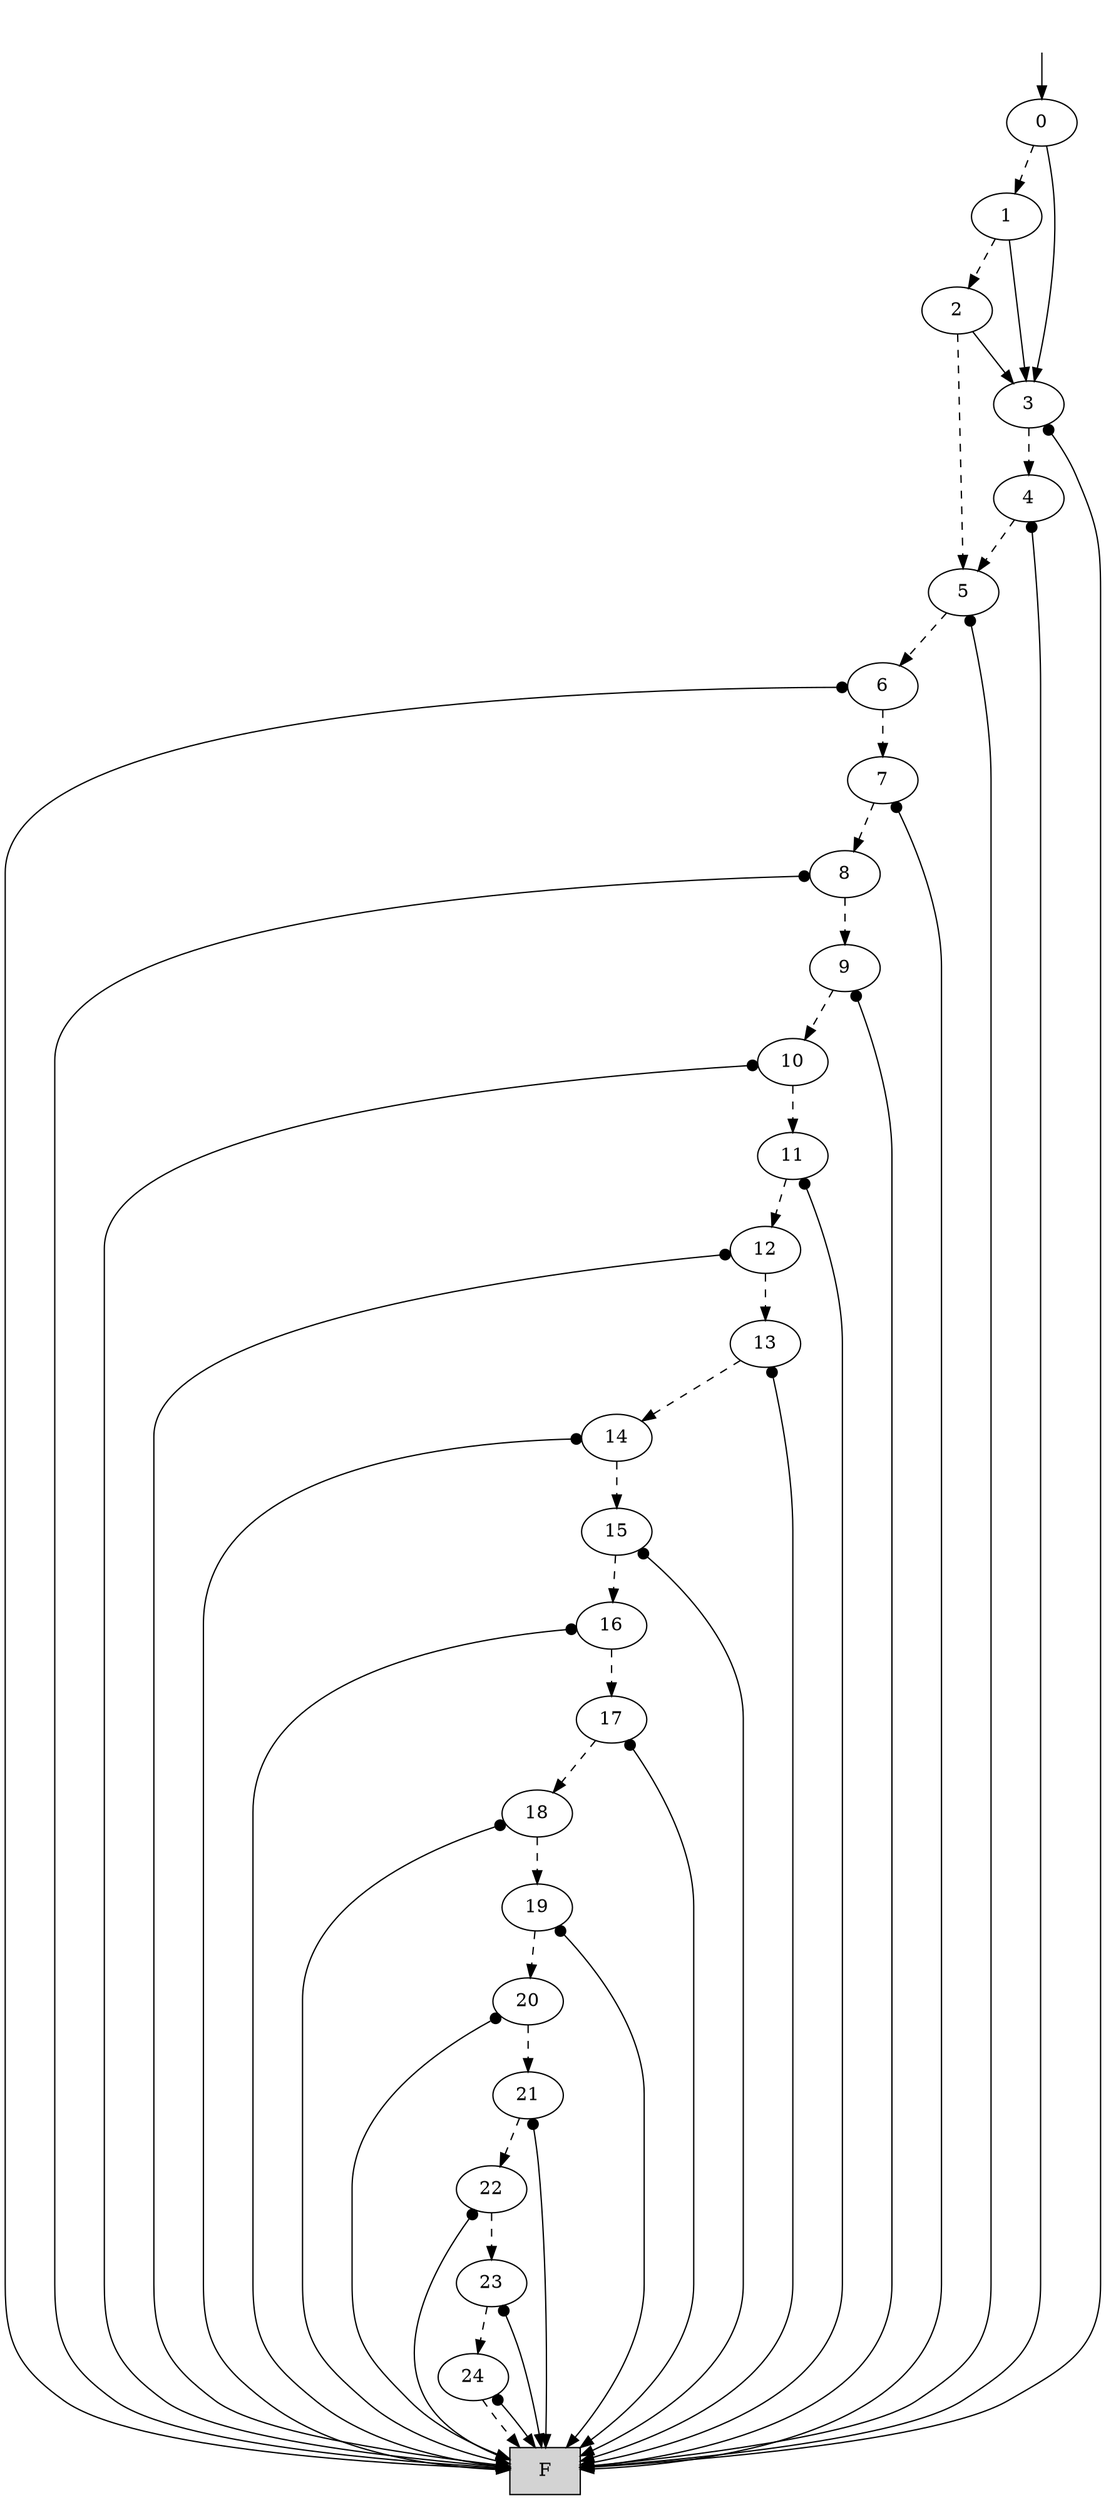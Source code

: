 digraph "DD" {
graph [dpi = 300];
center = true;
edge [dir = forward];
root [style=invis];
root -> 25165924 [style=solid dir=both arrowtail=none];
25165924 [label="0"];
25165923 [label="1"];
25165922 [label="2"];
58720257 [label="5"];
25165921 [label="6"];
41943040 [label="7"];
58720256 [label="8"];
50331648 [label="9"];
25165920 [label="10"];
25165919 [label="11"];
25165918 [label="12"];
25165917 [label="13"];
25165916 [label="14"];
25165915 [label="15"];
25165914 [label="16"];
25165913 [label="17"];
25165912 [label="18"];
25165911 [label="19"];
25165910 [label="20"];
25165909 [label="21"];
25165908 [label="22"];
25165907 [label="23"];
25165848 [label="24"];
0 [shape=box, style=filled, label="F"];
25165848 -> 0 [style=dashed];
25165848 -> 0 [style=solid dir=both arrowtail=dot];
25165907 -> 25165848 [style=dashed];
25165907 -> 0 [style=solid dir=both arrowtail=dot];
25165908 -> 25165907 [style=dashed];
25165908 -> 0 [style=solid dir=both arrowtail=dot];
25165909 -> 25165908 [style=dashed];
25165909 -> 0 [style=solid dir=both arrowtail=dot];
25165910 -> 25165909 [style=dashed];
25165910 -> 0 [style=solid dir=both arrowtail=dot];
25165911 -> 25165910 [style=dashed];
25165911 -> 0 [style=solid dir=both arrowtail=dot];
25165912 -> 25165911 [style=dashed];
25165912 -> 0 [style=solid dir=both arrowtail=dot];
25165913 -> 25165912 [style=dashed];
25165913 -> 0 [style=solid dir=both arrowtail=dot];
25165914 -> 25165913 [style=dashed];
25165914 -> 0 [style=solid dir=both arrowtail=dot];
25165915 -> 25165914 [style=dashed];
25165915 -> 0 [style=solid dir=both arrowtail=dot];
25165916 -> 25165915 [style=dashed];
25165916 -> 0 [style=solid dir=both arrowtail=dot];
25165917 -> 25165916 [style=dashed];
25165917 -> 0 [style=solid dir=both arrowtail=dot];
25165918 -> 25165917 [style=dashed];
25165918 -> 0 [style=solid dir=both arrowtail=dot];
25165919 -> 25165918 [style=dashed];
25165919 -> 0 [style=solid dir=both arrowtail=dot];
25165920 -> 25165919 [style=dashed];
25165920 -> 0 [style=solid dir=both arrowtail=dot];
50331648 -> 25165920 [style=dashed];
50331648 -> 0 [style=solid dir=both arrowtail=dot];
58720256 -> 50331648 [style=dashed];
58720256 -> 0 [style=solid dir=both arrowtail=dot];
41943040 -> 58720256 [style=dashed];
41943040 -> 0 [style=solid dir=both arrowtail=dot];
25165921 -> 41943040 [style=dashed];
25165921 -> 0 [style=solid dir=both arrowtail=dot];
58720257 -> 25165921 [style=dashed];
58720257 -> 0 [style=solid dir=both arrowtail=dot];
41943041 [label="3"];
50331649 [label="4"];
50331649 -> 58720257 [style=dashed];
50331649 -> 0 [style=solid dir=both arrowtail=dot];
41943041 -> 50331649 [style=dashed];
41943041 -> 0 [style=solid dir=both arrowtail=dot];
25165922 -> 58720257 [style=dashed];
25165922 -> 41943041 [style=solid dir=both arrowtail=none];
25165923 -> 25165922 [style=dashed];
25165923 -> 41943041 [style=solid dir=both arrowtail=none];
25165924 -> 25165923 [style=dashed];
25165924 -> 41943041 [style=solid dir=both arrowtail=none];
}
// Mapping from BDD nodes to DFT BEs as follows: 
// 0 -> BE1
// 1 -> BE2
// 2 -> BE3
// 3 -> BE4
// 4 -> BE5
// 5 -> BE6
// 6 -> BE7
// 7 -> BE8
// 8 -> BE9
// 9 -> BE10
// 10 -> BE11
// 11 -> BE12
// 12 -> BE13
// 13 -> BE14
// 14 -> BE15
// 15 -> BE16
// 16 -> BE17
// 17 -> BE18
// 18 -> BE19
// 19 -> BE20
// 20 -> BE21
// 21 -> BE22
// 22 -> BE23
// 23 -> BE24
// 24 -> BE25
// 25 -> BE26
// 26 -> BE27
// 27 -> BE28
// 28 -> BE29
// 29 -> BE30
